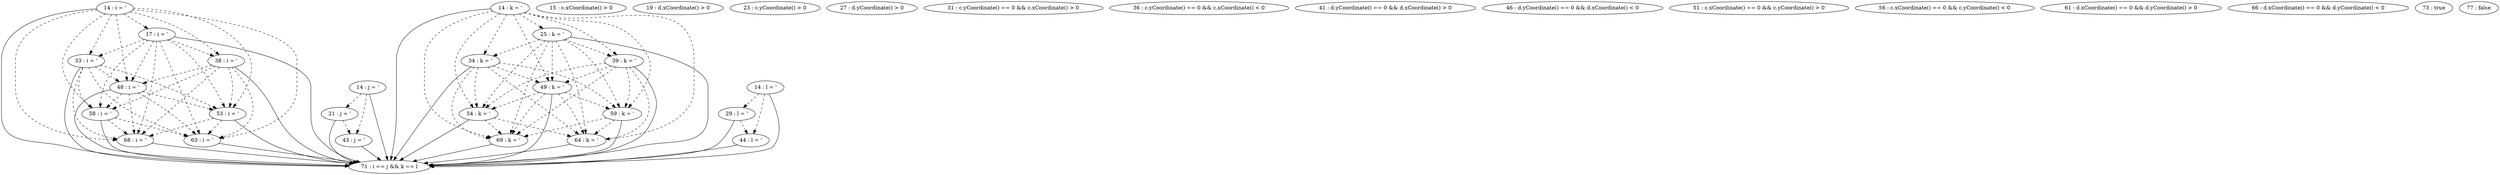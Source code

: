 digraph G {
"14 : i = '"
"14 : i = '" -> "71 : i == j && k == l"
"14 : i = '" -> "48 : i = '" [style=dashed]
"14 : i = '" -> "68 : i = '" [style=dashed]
"14 : i = '" -> "33 : i = '" [style=dashed]
"14 : i = '" -> "38 : i = '" [style=dashed]
"14 : i = '" -> "17 : i = '" [style=dashed]
"14 : i = '" -> "63 : i = '" [style=dashed]
"14 : i = '" -> "53 : i = '" [style=dashed]
"14 : i = '" -> "58 : i = '" [style=dashed]
"14 : j = '"
"14 : j = '" -> "71 : i == j && k == l"
"14 : j = '" -> "21 : j = '" [style=dashed]
"14 : j = '" -> "43 : j = '" [style=dashed]
"14 : k = '"
"14 : k = '" -> "71 : i == j && k == l"
"14 : k = '" -> "69 : k = '" [style=dashed]
"14 : k = '" -> "54 : k = '" [style=dashed]
"14 : k = '" -> "34 : k = '" [style=dashed]
"14 : k = '" -> "39 : k = '" [style=dashed]
"14 : k = '" -> "59 : k = '" [style=dashed]
"14 : k = '" -> "49 : k = '" [style=dashed]
"14 : k = '" -> "64 : k = '" [style=dashed]
"14 : k = '" -> "25 : k = '" [style=dashed]
"14 : l = '"
"14 : l = '" -> "71 : i == j && k == l"
"14 : l = '" -> "29 : l = '" [style=dashed]
"14 : l = '" -> "44 : l = '" [style=dashed]
"15 : c.xCoordinate() > 0"
"17 : i = '"
"17 : i = '" -> "71 : i == j && k == l"
"17 : i = '" -> "48 : i = '" [style=dashed]
"17 : i = '" -> "68 : i = '" [style=dashed]
"17 : i = '" -> "33 : i = '" [style=dashed]
"17 : i = '" -> "38 : i = '" [style=dashed]
"17 : i = '" -> "63 : i = '" [style=dashed]
"17 : i = '" -> "53 : i = '" [style=dashed]
"17 : i = '" -> "58 : i = '" [style=dashed]
"19 : d.xCoordinate() > 0"
"21 : j = '"
"21 : j = '" -> "71 : i == j && k == l"
"21 : j = '" -> "43 : j = '" [style=dashed]
"23 : c.yCoordinate() > 0"
"25 : k = '"
"25 : k = '" -> "71 : i == j && k == l"
"25 : k = '" -> "69 : k = '" [style=dashed]
"25 : k = '" -> "54 : k = '" [style=dashed]
"25 : k = '" -> "34 : k = '" [style=dashed]
"25 : k = '" -> "39 : k = '" [style=dashed]
"25 : k = '" -> "59 : k = '" [style=dashed]
"25 : k = '" -> "49 : k = '" [style=dashed]
"25 : k = '" -> "64 : k = '" [style=dashed]
"27 : d.yCoordinate() > 0"
"29 : l = '"
"29 : l = '" -> "71 : i == j && k == l"
"29 : l = '" -> "44 : l = '" [style=dashed]
"31 : c.yCoordinate() == 0 && c.xCoordinate() > 0"
"33 : i = '"
"33 : i = '" -> "71 : i == j && k == l"
"33 : i = '" -> "48 : i = '" [style=dashed]
"33 : i = '" -> "68 : i = '" [style=dashed]
"33 : i = '" -> "63 : i = '" [style=dashed]
"33 : i = '" -> "53 : i = '" [style=dashed]
"33 : i = '" -> "58 : i = '" [style=dashed]
"34 : k = '"
"34 : k = '" -> "71 : i == j && k == l"
"34 : k = '" -> "69 : k = '" [style=dashed]
"34 : k = '" -> "54 : k = '" [style=dashed]
"34 : k = '" -> "59 : k = '" [style=dashed]
"34 : k = '" -> "49 : k = '" [style=dashed]
"34 : k = '" -> "64 : k = '" [style=dashed]
"36 : c.yCoordinate() == 0 && c.xCoordinate() < 0"
"38 : i = '"
"38 : i = '" -> "71 : i == j && k == l"
"38 : i = '" -> "48 : i = '" [style=dashed]
"38 : i = '" -> "68 : i = '" [style=dashed]
"38 : i = '" -> "63 : i = '" [style=dashed]
"38 : i = '" -> "53 : i = '" [style=dashed]
"38 : i = '" -> "58 : i = '" [style=dashed]
"39 : k = '"
"39 : k = '" -> "71 : i == j && k == l"
"39 : k = '" -> "69 : k = '" [style=dashed]
"39 : k = '" -> "54 : k = '" [style=dashed]
"39 : k = '" -> "59 : k = '" [style=dashed]
"39 : k = '" -> "49 : k = '" [style=dashed]
"39 : k = '" -> "64 : k = '" [style=dashed]
"41 : d.yCoordinate() == 0 && d.xCoordinate() > 0"
"43 : j = '"
"43 : j = '" -> "71 : i == j && k == l"
"44 : l = '"
"44 : l = '" -> "71 : i == j && k == l"
"46 : d.yCoordinate() == 0 && d.xCoordinate() < 0"
"48 : i = '"
"48 : i = '" -> "71 : i == j && k == l"
"48 : i = '" -> "68 : i = '" [style=dashed]
"48 : i = '" -> "63 : i = '" [style=dashed]
"48 : i = '" -> "53 : i = '" [style=dashed]
"48 : i = '" -> "58 : i = '" [style=dashed]
"49 : k = '"
"49 : k = '" -> "71 : i == j && k == l"
"49 : k = '" -> "69 : k = '" [style=dashed]
"49 : k = '" -> "54 : k = '" [style=dashed]
"49 : k = '" -> "59 : k = '" [style=dashed]
"49 : k = '" -> "64 : k = '" [style=dashed]
"51 : c.xCoordinate() == 0 && c.yCoordinate() > 0"
"53 : i = '"
"53 : i = '" -> "71 : i == j && k == l"
"53 : i = '" -> "68 : i = '" [style=dashed]
"53 : i = '" -> "63 : i = '" [style=dashed]
"54 : k = '"
"54 : k = '" -> "71 : i == j && k == l"
"54 : k = '" -> "69 : k = '" [style=dashed]
"54 : k = '" -> "64 : k = '" [style=dashed]
"56 : c.xCoordinate() == 0 && c.yCoordinate() < 0"
"58 : i = '"
"58 : i = '" -> "71 : i == j && k == l"
"58 : i = '" -> "68 : i = '" [style=dashed]
"58 : i = '" -> "63 : i = '" [style=dashed]
"59 : k = '"
"59 : k = '" -> "71 : i == j && k == l"
"59 : k = '" -> "69 : k = '" [style=dashed]
"59 : k = '" -> "64 : k = '" [style=dashed]
"61 : d.xCoordinate() == 0 && d.yCoordinate() > 0"
"63 : i = '"
"63 : i = '" -> "71 : i == j && k == l"
"64 : k = '"
"64 : k = '" -> "71 : i == j && k == l"
"66 : d.xCoordinate() == 0 && d.yCoordinate() < 0"
"68 : i = '"
"68 : i = '" -> "71 : i == j && k == l"
"69 : k = '"
"69 : k = '" -> "71 : i == j && k == l"
"71 : i == j && k == l"
"73 : true"
"77 : false"
}